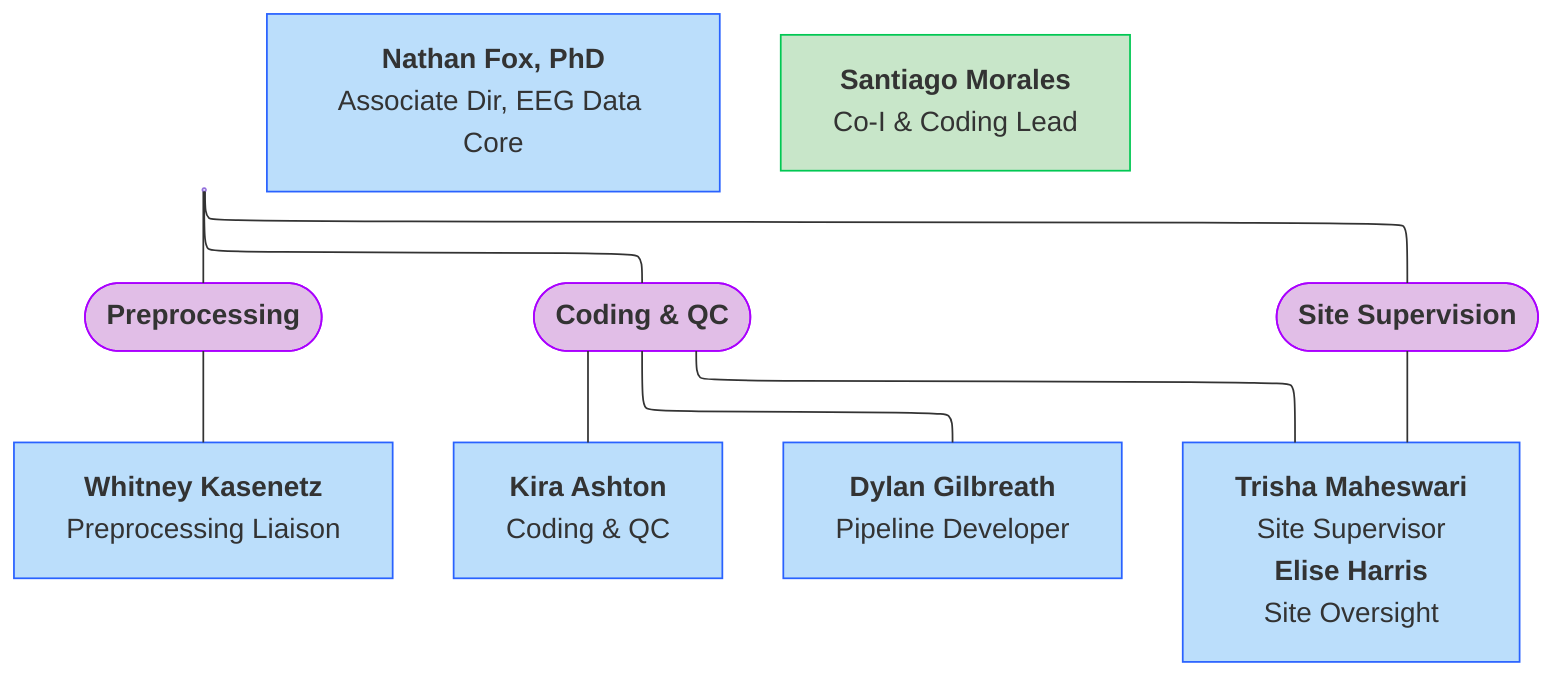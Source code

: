 ---
config:
  layout: elk
---
flowchart TB
    n16["<b>Nathan Fox, PhD</b><br>Associate Dir, EEG Data Core"] --- n17(["<b>Preprocessing</b>"]) & n19(["<b>Coding &amp; QC</b>"]) & n29(["<b>Site Supervision</b>"])
    n17 --- n18["<b>Whitney Kasenetz</b><br>Preprocessing Liaison"]
    n19 --- n27["<b>Kira Ashton</b><br>Coding &amp; QC"] & n28["<b>Dylan Gilbreath</b><br>Pipeline Developer"] & n30["<b>Trisha Maheswari</b><br>Site Supervisor<br><b>Elise Harris</b><br>Site Oversight"]
    n29 --- n30
    n32["<b>Nathan Fox, PhD</b><br>Associate Dir, EEG Data Core"]
    n33["<b>Santiago Morales</b><br>Co-I &amp; Coding Lead"]
    n16@{ shape: anchor}
    n32@{ shape: rect}
    n33@{ shape: rect}
    style n16 fill:#BBDEFB,stroke:#2962FF
    style n17 fill:#E1BEE7,stroke:#AA00FF
    style n19 fill:#E1BEE7,stroke:#AA00FF
    style n29 fill:#E1BEE7,stroke:#AA00FF
    style n18 fill:#BBDEFB,stroke:#2962FF
    style n27 fill:#BBDEFB,stroke:#2962FF
    style n28 fill:#BBDEFB,stroke:#2962FF
    style n30 fill:#BBDEFB,stroke:#2962FF
    style n32 fill:#BBDEFB,stroke:#2962FF
    style n33 fill:#C8E6C9,stroke:#00C853